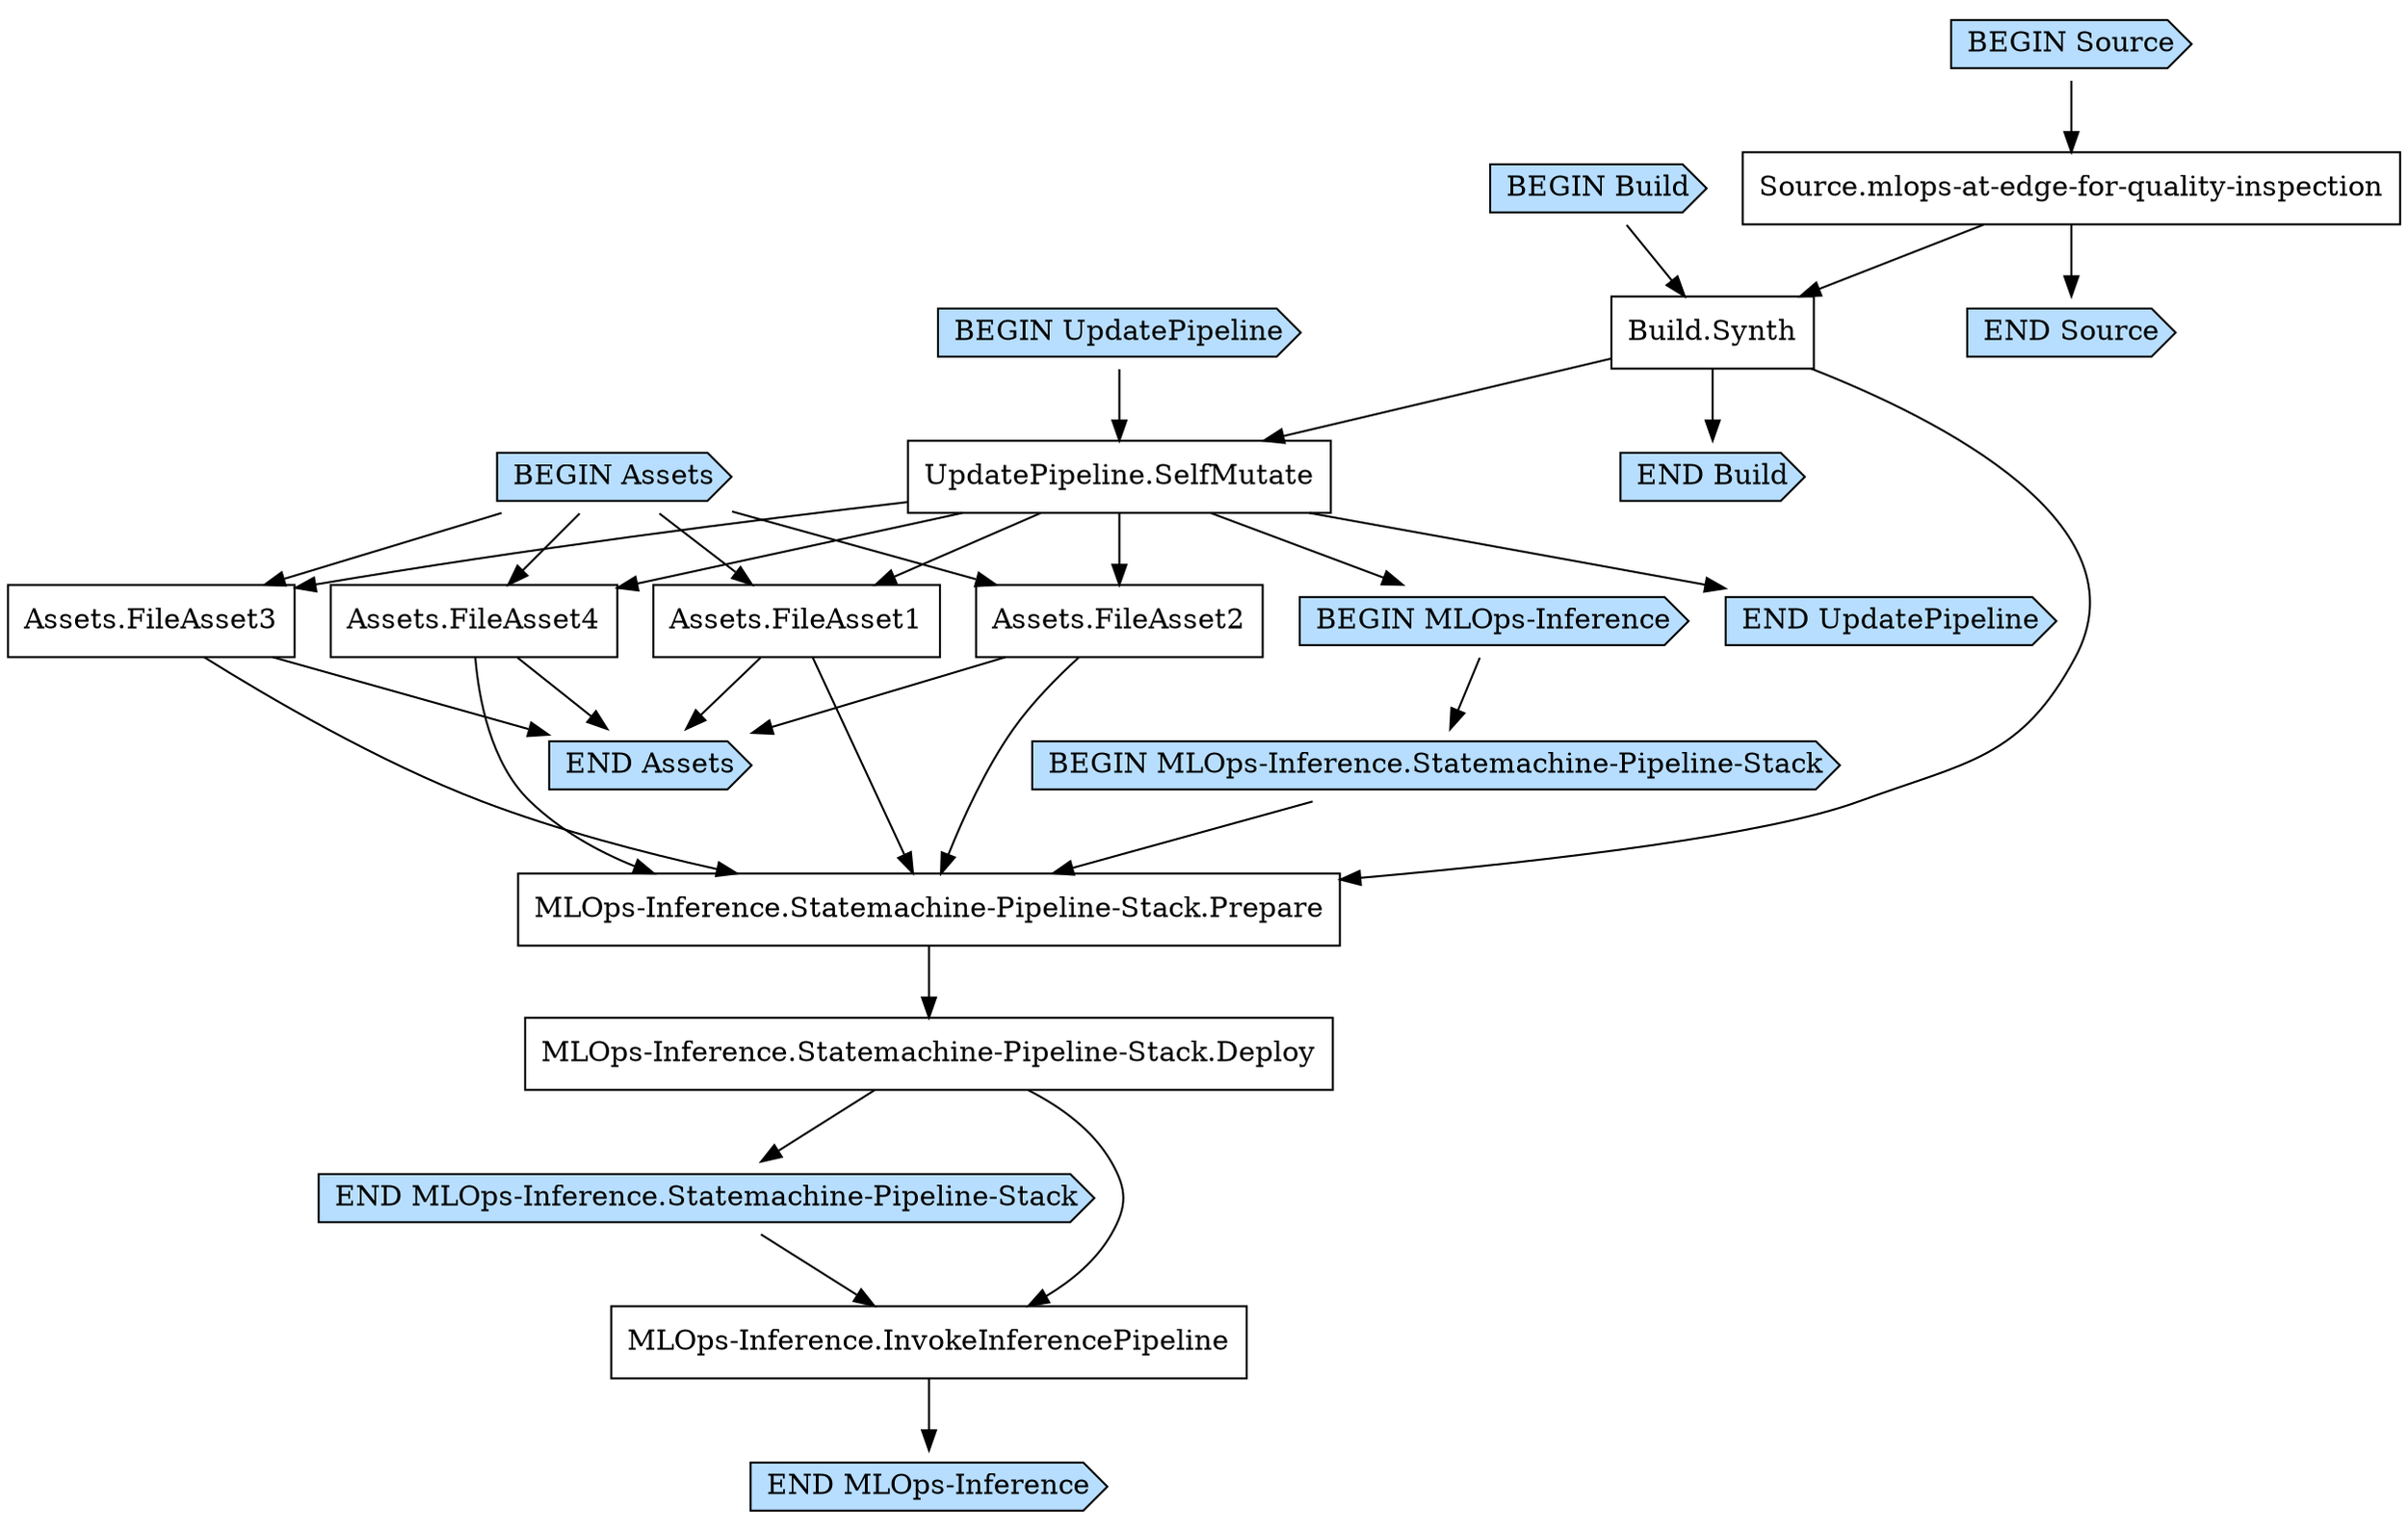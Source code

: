 digraph G {
  # Arrows represent an "unlocks" relationship (opposite of dependency). So chosen
  # because the layout looks more natural that way.
  # To represent subgraph dependencies, subgraphs are represented by BEGIN/END nodes.
  # To render: `dot -Tsvg MLOpsInferenceInfraStackMlOpsEdgeInferencePipeline68D53A96.dot > graph.svg`, open in a browser.
  node [shape="box"];
"BEGIN Build" [shape="cds", style="filled", fillcolor="#b7deff"];
"END Build" [shape="cds", style="filled", fillcolor="#b7deff"];
"Build.Synth";
"Source.mlops-at-edge-for-quality-inspection" -> "Build.Synth";
"BEGIN Build" -> "Build.Synth";
"Build.Synth" -> "END Build";
"BEGIN UpdatePipeline" [shape="cds", style="filled", fillcolor="#b7deff"];
"END UpdatePipeline" [shape="cds", style="filled", fillcolor="#b7deff"];
"UpdatePipeline.SelfMutate";
"Build.Synth" -> "UpdatePipeline.SelfMutate";
"BEGIN UpdatePipeline" -> "UpdatePipeline.SelfMutate";
"UpdatePipeline.SelfMutate" -> "END UpdatePipeline";
"BEGIN Assets" [shape="cds", style="filled", fillcolor="#b7deff"];
"END Assets" [shape="cds", style="filled", fillcolor="#b7deff"];
"Assets.FileAsset1";
"UpdatePipeline.SelfMutate" -> "Assets.FileAsset1";
"Assets.FileAsset2";
"UpdatePipeline.SelfMutate" -> "Assets.FileAsset2";
"Assets.FileAsset3";
"UpdatePipeline.SelfMutate" -> "Assets.FileAsset3";
"Assets.FileAsset4";
"UpdatePipeline.SelfMutate" -> "Assets.FileAsset4";
"BEGIN Assets" -> "Assets.FileAsset1";
"BEGIN Assets" -> "Assets.FileAsset2";
"BEGIN Assets" -> "Assets.FileAsset3";
"BEGIN Assets" -> "Assets.FileAsset4";
"Assets.FileAsset1" -> "END Assets";
"Assets.FileAsset2" -> "END Assets";
"Assets.FileAsset3" -> "END Assets";
"Assets.FileAsset4" -> "END Assets";
"BEGIN MLOps-Inference" [shape="cds", style="filled", fillcolor="#b7deff"];
"END MLOps-Inference" [shape="cds", style="filled", fillcolor="#b7deff"];
"UpdatePipeline.SelfMutate" -> "BEGIN MLOps-Inference";
"BEGIN MLOps-Inference.Statemachine-Pipeline-Stack" [shape="cds", style="filled", fillcolor="#b7deff"];
"END MLOps-Inference.Statemachine-Pipeline-Stack" [shape="cds", style="filled", fillcolor="#b7deff"];
"MLOps-Inference.Statemachine-Pipeline-Stack.Deploy";
"MLOps-Inference.Statemachine-Pipeline-Stack.Prepare" -> "MLOps-Inference.Statemachine-Pipeline-Stack.Deploy";
"MLOps-Inference.Statemachine-Pipeline-Stack.Prepare";
"Build.Synth" -> "MLOps-Inference.Statemachine-Pipeline-Stack.Prepare";
"Assets.FileAsset1" -> "MLOps-Inference.Statemachine-Pipeline-Stack.Prepare";
"Assets.FileAsset2" -> "MLOps-Inference.Statemachine-Pipeline-Stack.Prepare";
"Assets.FileAsset3" -> "MLOps-Inference.Statemachine-Pipeline-Stack.Prepare";
"Assets.FileAsset4" -> "MLOps-Inference.Statemachine-Pipeline-Stack.Prepare";
"BEGIN MLOps-Inference.Statemachine-Pipeline-Stack" -> "MLOps-Inference.Statemachine-Pipeline-Stack.Prepare";
"MLOps-Inference.Statemachine-Pipeline-Stack.Deploy" -> "END MLOps-Inference.Statemachine-Pipeline-Stack";
"MLOps-Inference.InvokeInferencePipeline";
"MLOps-Inference.Statemachine-Pipeline-Stack.Deploy" -> "MLOps-Inference.InvokeInferencePipeline";
"END MLOps-Inference.Statemachine-Pipeline-Stack" -> "MLOps-Inference.InvokeInferencePipeline";
"BEGIN MLOps-Inference" -> "BEGIN MLOps-Inference.Statemachine-Pipeline-Stack";
"MLOps-Inference.InvokeInferencePipeline" -> "END MLOps-Inference";
"BEGIN Source" [shape="cds", style="filled", fillcolor="#b7deff"];
"END Source" [shape="cds", style="filled", fillcolor="#b7deff"];
"Source.mlops-at-edge-for-quality-inspection";
"BEGIN Source" -> "Source.mlops-at-edge-for-quality-inspection";
"Source.mlops-at-edge-for-quality-inspection" -> "END Source";
}